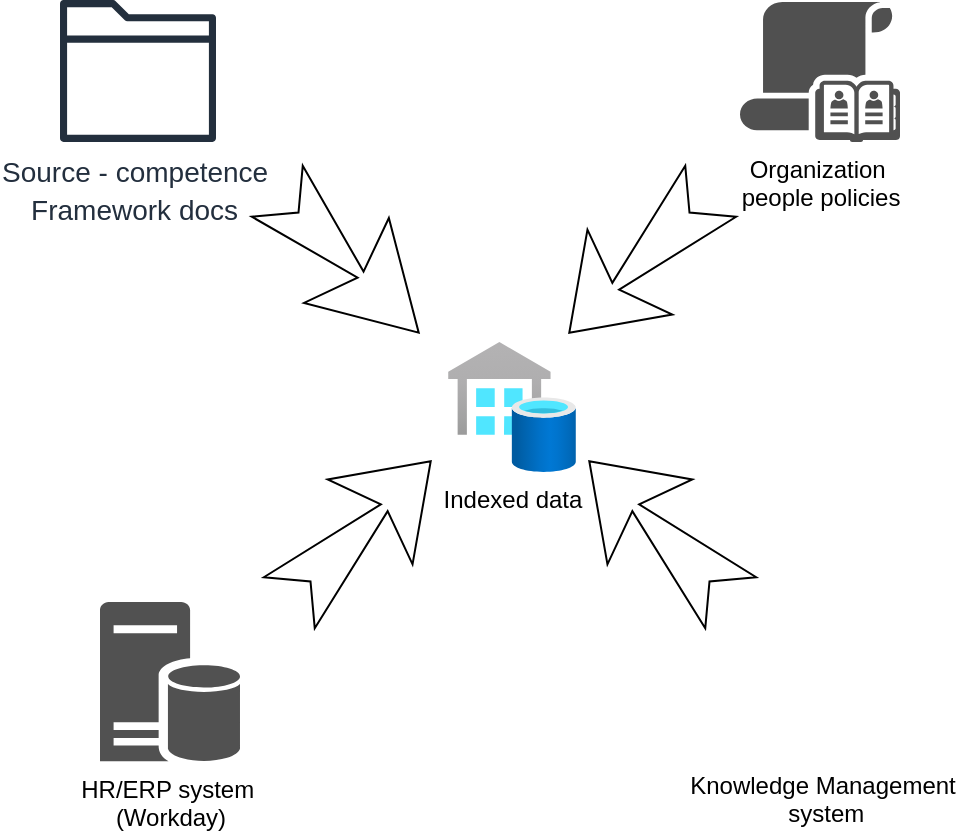 <mxfile version="24.7.7">
  <diagram name="Page-1" id="hVDpBrFj8UpdmusjzeAu">
    <mxGraphModel dx="936" dy="474" grid="1" gridSize="10" guides="1" tooltips="1" connect="1" arrows="1" fold="1" page="1" pageScale="1" pageWidth="827" pageHeight="1169" math="0" shadow="0">
      <root>
        <mxCell id="0" />
        <mxCell id="1" parent="0" />
        <mxCell id="j5i2B7NP1m_DkZPPLirW-1" value="Indexed data" style="image;aspect=fixed;html=1;points=[];align=center;fontSize=12;image=img/lib/azure2/databases/SQL_Data_Warehouses.svg;" vertex="1" parent="1">
          <mxGeometry x="414" y="330" width="64" height="65" as="geometry" />
        </mxCell>
        <mxCell id="j5i2B7NP1m_DkZPPLirW-2" value="&lt;font style=&quot;font-size: 14px;&quot;&gt;Source -&amp;nbsp;&lt;span style=&quot;font-family: Calibri, sans-serif;&quot; lang=&quot;EN-GB&quot;&gt;competence&amp;nbsp;&lt;/span&gt;&lt;/font&gt;&lt;div&gt;&lt;font style=&quot;font-size: 14px;&quot;&gt;&lt;span style=&quot;font-family: Calibri, sans-serif;&quot; lang=&quot;EN-GB&quot;&gt;Framework docs&lt;/span&gt;&lt;/font&gt;&lt;span style=&quot;font-size:12.0pt;font-family:&lt;br/&gt;&amp;quot;Calibri&amp;quot;,sans-serif;mso-ascii-theme-font:minor-latin;mso-fareast-font-family:&lt;br/&gt;&amp;quot;Times New Roman&amp;quot;;mso-fareast-theme-font:minor-fareast;mso-hansi-theme-font:&lt;br/&gt;minor-latin;mso-bidi-font-family:&amp;quot;Times New Roman&amp;quot;;mso-bidi-theme-font:minor-bidi;&lt;br/&gt;mso-font-kerning:0pt;mso-ligatures:none;mso-ansi-language:EN-GB;mso-fareast-language:&lt;br/&gt;ZH-CN;mso-bidi-language:AR-SA&quot; lang=&quot;EN-GB&quot;&gt;&amp;nbsp;&lt;/span&gt;&lt;/div&gt;" style="sketch=0;outlineConnect=0;fontColor=#232F3E;gradientColor=none;fillColor=#232F3D;strokeColor=none;dashed=0;verticalLabelPosition=bottom;verticalAlign=top;align=center;html=1;fontSize=12;fontStyle=0;aspect=fixed;pointerEvents=1;shape=mxgraph.aws4.folder;" vertex="1" parent="1">
          <mxGeometry x="220" y="159" width="78" height="71" as="geometry" />
        </mxCell>
        <mxCell id="j5i2B7NP1m_DkZPPLirW-3" value="Organization&amp;nbsp;&lt;div&gt;people policies&lt;/div&gt;" style="sketch=0;pointerEvents=1;shadow=0;dashed=0;html=1;strokeColor=none;fillColor=#505050;labelPosition=center;verticalLabelPosition=bottom;verticalAlign=top;outlineConnect=0;align=center;shape=mxgraph.office.security.address_book_policies;" vertex="1" parent="1">
          <mxGeometry x="560" y="160" width="80" height="70" as="geometry" />
        </mxCell>
        <mxCell id="j5i2B7NP1m_DkZPPLirW-4" value="HR/ERP system&amp;nbsp;&lt;div&gt;(Workday)&lt;/div&gt;" style="sketch=0;pointerEvents=1;shadow=0;dashed=0;html=1;strokeColor=none;labelPosition=center;verticalLabelPosition=bottom;verticalAlign=top;align=center;fillColor=#515151;shape=mxgraph.mscae.enterprise.database_server" vertex="1" parent="1">
          <mxGeometry x="240" y="460" width="70" height="80" as="geometry" />
        </mxCell>
        <mxCell id="j5i2B7NP1m_DkZPPLirW-5" value="Knowledge Management&lt;div&gt;&amp;nbsp;system&lt;/div&gt;" style="shape=image;html=1;verticalAlign=top;verticalLabelPosition=bottom;labelBackgroundColor=#ffffff;imageAspect=0;aspect=fixed;image=https://cdn4.iconfinder.com/data/icons/success-filloutline/64/idea-read-knowledge-light_bulb-thinking-128.png" vertex="1" parent="1">
          <mxGeometry x="562" y="460" width="78" height="78" as="geometry" />
        </mxCell>
        <mxCell id="j5i2B7NP1m_DkZPPLirW-6" value="" style="html=1;shadow=0;dashed=0;align=center;verticalAlign=middle;shape=mxgraph.arrows2.stylisedArrow;dy=0.93;dx=41.11;notch=15;feather=0.4;rotation=45;" vertex="1" parent="1">
          <mxGeometry x="314" y="260" width="100" height="60" as="geometry" />
        </mxCell>
        <mxCell id="j5i2B7NP1m_DkZPPLirW-7" value="" style="html=1;shadow=0;dashed=0;align=center;verticalAlign=middle;shape=mxgraph.arrows2.stylisedArrow;dy=0.92;dx=32.85;notch=15;feather=0.4;rotation=-225;" vertex="1" parent="1">
          <mxGeometry x="460" y="260" width="100" height="60" as="geometry" />
        </mxCell>
        <mxCell id="j5i2B7NP1m_DkZPPLirW-8" value="" style="html=1;shadow=0;dashed=0;align=center;verticalAlign=middle;shape=mxgraph.arrows2.stylisedArrow;dy=0.92;dx=32.85;notch=15;feather=0.4;rotation=-135;" vertex="1" parent="1">
          <mxGeometry x="470" y="395" width="100" height="60" as="geometry" />
        </mxCell>
        <mxCell id="j5i2B7NP1m_DkZPPLirW-9" value="" style="html=1;shadow=0;dashed=0;align=center;verticalAlign=middle;shape=mxgraph.arrows2.stylisedArrow;dy=0.92;dx=32.85;notch=15;feather=0.4;rotation=-45;" vertex="1" parent="1">
          <mxGeometry x="320" y="395" width="100" height="60" as="geometry" />
        </mxCell>
      </root>
    </mxGraphModel>
  </diagram>
</mxfile>
